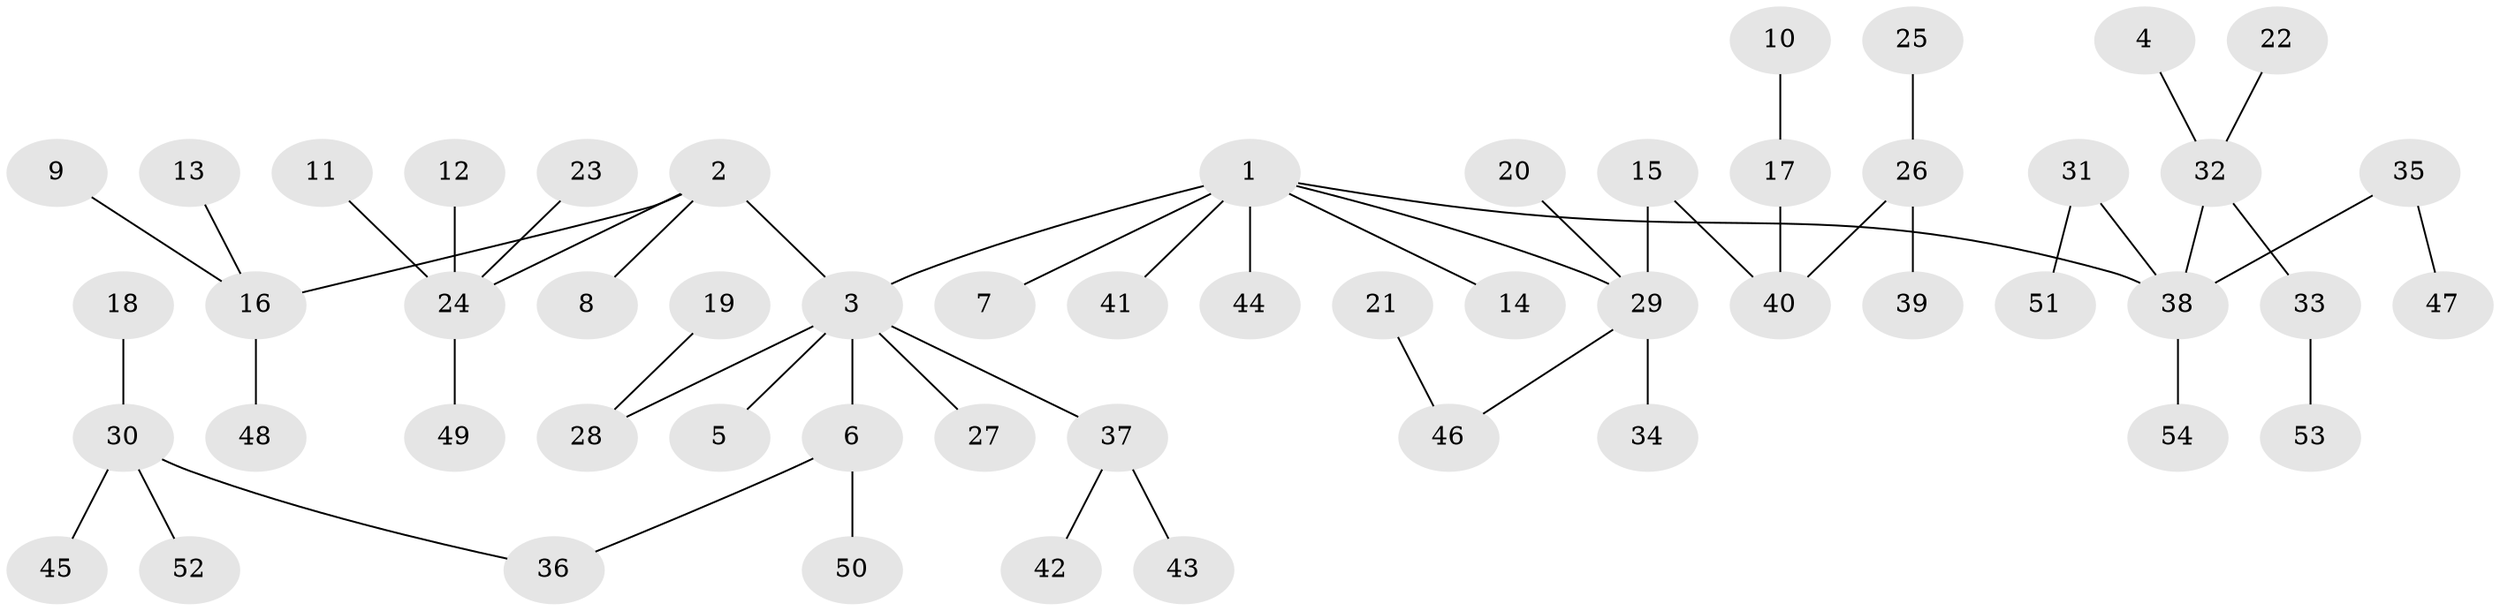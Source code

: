 // original degree distribution, {5: 0.056074766355140186, 6: 0.009345794392523364, 4: 0.06542056074766354, 1: 0.48598130841121495, 3: 0.1308411214953271, 2: 0.2523364485981308}
// Generated by graph-tools (version 1.1) at 2025/26/03/09/25 03:26:32]
// undirected, 54 vertices, 53 edges
graph export_dot {
graph [start="1"]
  node [color=gray90,style=filled];
  1;
  2;
  3;
  4;
  5;
  6;
  7;
  8;
  9;
  10;
  11;
  12;
  13;
  14;
  15;
  16;
  17;
  18;
  19;
  20;
  21;
  22;
  23;
  24;
  25;
  26;
  27;
  28;
  29;
  30;
  31;
  32;
  33;
  34;
  35;
  36;
  37;
  38;
  39;
  40;
  41;
  42;
  43;
  44;
  45;
  46;
  47;
  48;
  49;
  50;
  51;
  52;
  53;
  54;
  1 -- 3 [weight=1.0];
  1 -- 7 [weight=1.0];
  1 -- 14 [weight=1.0];
  1 -- 29 [weight=1.0];
  1 -- 38 [weight=1.0];
  1 -- 41 [weight=1.0];
  1 -- 44 [weight=1.0];
  2 -- 3 [weight=1.0];
  2 -- 8 [weight=1.0];
  2 -- 16 [weight=1.0];
  2 -- 24 [weight=1.0];
  3 -- 5 [weight=1.0];
  3 -- 6 [weight=1.0];
  3 -- 27 [weight=1.0];
  3 -- 28 [weight=1.0];
  3 -- 37 [weight=1.0];
  4 -- 32 [weight=1.0];
  6 -- 36 [weight=1.0];
  6 -- 50 [weight=1.0];
  9 -- 16 [weight=1.0];
  10 -- 17 [weight=1.0];
  11 -- 24 [weight=1.0];
  12 -- 24 [weight=1.0];
  13 -- 16 [weight=1.0];
  15 -- 29 [weight=1.0];
  15 -- 40 [weight=1.0];
  16 -- 48 [weight=1.0];
  17 -- 40 [weight=1.0];
  18 -- 30 [weight=1.0];
  19 -- 28 [weight=1.0];
  20 -- 29 [weight=1.0];
  21 -- 46 [weight=1.0];
  22 -- 32 [weight=1.0];
  23 -- 24 [weight=1.0];
  24 -- 49 [weight=1.0];
  25 -- 26 [weight=1.0];
  26 -- 39 [weight=1.0];
  26 -- 40 [weight=1.0];
  29 -- 34 [weight=1.0];
  29 -- 46 [weight=1.0];
  30 -- 36 [weight=1.0];
  30 -- 45 [weight=1.0];
  30 -- 52 [weight=1.0];
  31 -- 38 [weight=1.0];
  31 -- 51 [weight=1.0];
  32 -- 33 [weight=1.0];
  32 -- 38 [weight=1.0];
  33 -- 53 [weight=1.0];
  35 -- 38 [weight=1.0];
  35 -- 47 [weight=1.0];
  37 -- 42 [weight=1.0];
  37 -- 43 [weight=1.0];
  38 -- 54 [weight=1.0];
}
